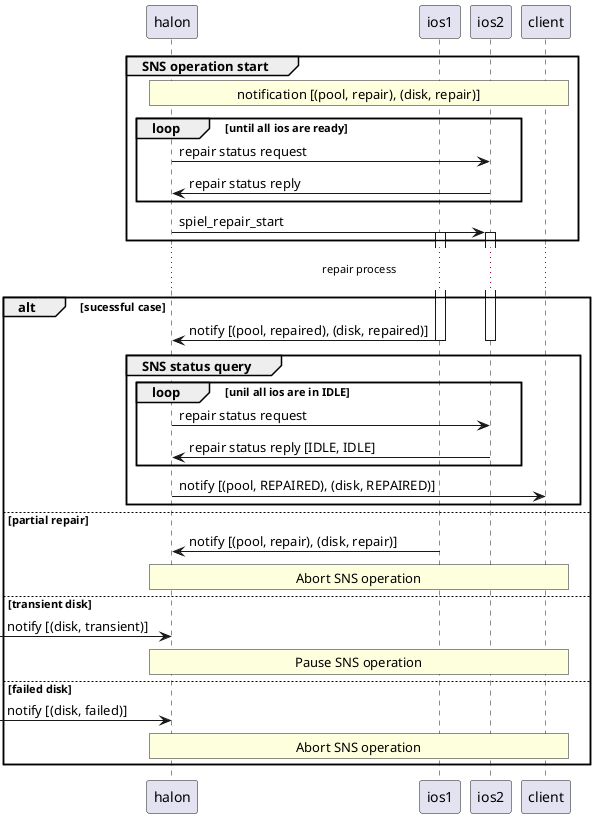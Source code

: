 @startuml
participant halon
participant ios1
participant ios2
participant client

group SNS operation start
rnote over halon, client
  notification [(pool, repair), (disk, repair)]
end rnote

  loop until all ios are ready
    halon -> ios2: repair status request
    ios2 -> halon: repair status reply
  end

  halon -> ios2: spiel_repair_start
  activate ios1
  activate ios2
end

... repair process ...

alt sucessful case
  ios1 -> halon: notify [(pool, repaired), (disk, repaired)]
  deactivate ios1
  group SNS status query
  deactivate ios2
    loop unil all ios are in IDLE
      halon -> ios2: repair status request
      ios2 -> halon: repair status reply [IDLE, IDLE]
    end
    halon -> client: notify [(pool, REPAIRED), (disk, REPAIRED)]
  end
else partial repair
  ios1 -> halon: notify [(pool, repair), (disk, repair)]
  deactivate ios1
rnote over halon, client
  Abort SNS operation
end rnote
else transient disk
[->halon: notify [(disk, transient)]
rnote over halon, client
  Pause SNS operation
end rnote
else failed disk
[->halon: notify [(disk, failed)]
rnote over halon, client
  Abort SNS operation
end rnote
end

@enduml
